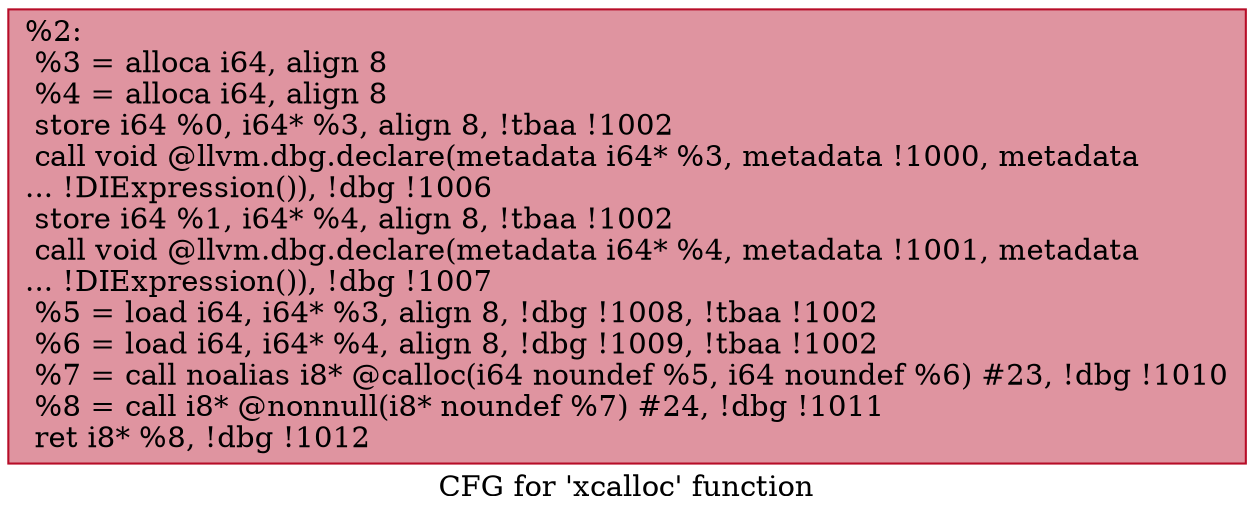 digraph "CFG for 'xcalloc' function" {
	label="CFG for 'xcalloc' function";

	Node0x2356cd0 [shape=record,color="#b70d28ff", style=filled, fillcolor="#b70d2870",label="{%2:\l  %3 = alloca i64, align 8\l  %4 = alloca i64, align 8\l  store i64 %0, i64* %3, align 8, !tbaa !1002\l  call void @llvm.dbg.declare(metadata i64* %3, metadata !1000, metadata\l... !DIExpression()), !dbg !1006\l  store i64 %1, i64* %4, align 8, !tbaa !1002\l  call void @llvm.dbg.declare(metadata i64* %4, metadata !1001, metadata\l... !DIExpression()), !dbg !1007\l  %5 = load i64, i64* %3, align 8, !dbg !1008, !tbaa !1002\l  %6 = load i64, i64* %4, align 8, !dbg !1009, !tbaa !1002\l  %7 = call noalias i8* @calloc(i64 noundef %5, i64 noundef %6) #23, !dbg !1010\l  %8 = call i8* @nonnull(i8* noundef %7) #24, !dbg !1011\l  ret i8* %8, !dbg !1012\l}"];
}
